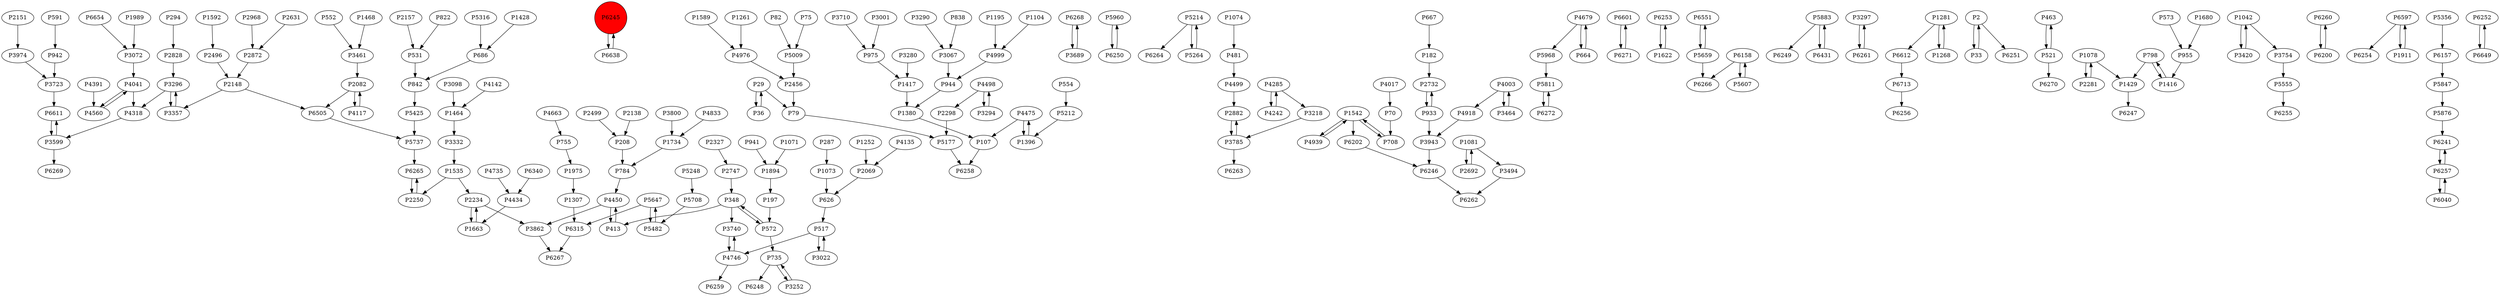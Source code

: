 digraph {
	P2151 -> P3974
	P348 -> P572
	P6245 -> P6638
	P3710 -> P975
	P6268 -> P3689
	P1428 -> P686
	P208 -> P784
	P517 -> P4746
	P1592 -> P2496
	P5960 -> P6250
	P5214 -> P6264
	P552 -> P3461
	P1074 -> P481
	P1589 -> P4976
	P4735 -> P4434
	P2631 -> P2872
	P5482 -> P5647
	P3294 -> P4498
	P667 -> P182
	P942 -> P3723
	P822 -> P531
	P1464 -> P3332
	P3072 -> P4041
	P5968 -> P5811
	P784 -> P4450
	P6601 -> P6271
	P6253 -> P1622
	P6551 -> P5659
	P5883 -> P6249
	P3297 -> P6261
	P1542 -> P4939
	P82 -> P5009
	P2148 -> P6505
	P1281 -> P6612
	P2082 -> P6505
	P572 -> P735
	P1975 -> P1307
	P3862 -> P6267
	P2499 -> P208
	P294 -> P2828
	P287 -> P1073
	P4663 -> P755
	P1307 -> P6315
	P2882 -> P3785
	P2157 -> P531
	P591 -> P942
	P2327 -> P2747
	P75 -> P5009
	P975 -> P1417
	P4242 -> P4285
	P1396 -> P4475
	P2 -> P33
	P6271 -> P6601
	P6713 -> P6256
	P6654 -> P3072
	P5248 -> P5708
	P5214 -> P5264
	P6158 -> P6266
	P4285 -> P4242
	P463 -> P521
	P1081 -> P3494
	P2692 -> P1081
	P1078 -> P1429
	P1380 -> P107
	P3067 -> P944
	P1042 -> P3420
	P3740 -> P4746
	P36 -> P29
	P2828 -> P3296
	P2250 -> P6265
	P5177 -> P6258
	P3357 -> P3296
	P348 -> P413
	P1195 -> P4999
	P33 -> P2
	P6260 -> P6200
	P1261 -> P4976
	P1081 -> P2692
	P5555 -> P6255
	P3599 -> P6611
	P1535 -> P2250
	P708 -> P1542
	P6202 -> P6246
	P3974 -> P3723
	P6597 -> P6254
	P1429 -> P6247
	P2732 -> P933
	P4679 -> P5968
	P4498 -> P3294
	P1281 -> P1268
	P4999 -> P944
	P3461 -> P2082
	P4017 -> P70
	P5009 -> P2456
	P3800 -> P1734
	P6241 -> P6257
	P4918 -> P3943
	P197 -> P572
	P79 -> P5177
	P4746 -> P3740
	P6252 -> P6649
	P573 -> P955
	P4976 -> P2456
	P5811 -> P6272
	P2281 -> P1078
	P4450 -> P3862
	P3420 -> P1042
	P3296 -> P4318
	P5708 -> P5482
	P521 -> P6270
	P4041 -> P4318
	P3494 -> P6262
	P3290 -> P3067
	P933 -> P3943
	P838 -> P3067
	P3098 -> P1464
	P29 -> P79
	P5607 -> P6158
	P5316 -> P686
	P6250 -> P5960
	P5883 -> P6431
	P5356 -> P6157
	P3599 -> P6269
	P481 -> P4499
	P1989 -> P3072
	P3785 -> P2882
	P6265 -> P2250
	P3022 -> P517
	P2069 -> P626
	P1417 -> P1380
	P3464 -> P4003
	P531 -> P842
	P5647 -> P6315
	P6340 -> P4434
	P3280 -> P1417
	P2148 -> P3357
	P6611 -> P3599
	P5647 -> P5482
	P3689 -> P6268
	P1680 -> P955
	P933 -> P2732
	P4041 -> P4560
	P3296 -> P3357
	P798 -> P1416
	P6315 -> P6267
	P686 -> P842
	P2 -> P6251
	P3754 -> P5555
	P626 -> P517
	P6649 -> P6252
	P1535 -> P2234
	P6261 -> P3297
	P4833 -> P1734
	P182 -> P2732
	P2872 -> P2148
	P941 -> P1894
	P6246 -> P6262
	P1073 -> P626
	P4434 -> P1663
	P1894 -> P197
	P554 -> P5212
	P6431 -> P5883
	P1542 -> P6202
	P2138 -> P208
	P5876 -> P6241
	P4003 -> P3464
	P6200 -> P6260
	P842 -> P5425
	P4498 -> P2298
	P4142 -> P1464
	P1042 -> P3754
	P6612 -> P6713
	P5264 -> P5214
	P6597 -> P1911
	P1252 -> P2069
	P348 -> P3740
	P1268 -> P1281
	P755 -> P1975
	P1071 -> P1894
	P4499 -> P2882
	P70 -> P708
	P4117 -> P2082
	P1416 -> P798
	P572 -> P348
	P4003 -> P4918
	P6157 -> P5847
	P6158 -> P5607
	P517 -> P3022
	P4391 -> P4560
	P3218 -> P3785
	P2234 -> P1663
	P6505 -> P5737
	P5659 -> P6266
	P5425 -> P5737
	P3252 -> P735
	P1104 -> P4999
	P107 -> P6258
	P6040 -> P6257
	P2496 -> P2148
	P2968 -> P2872
	P735 -> P6248
	P2082 -> P4117
	P413 -> P4450
	P1663 -> P2234
	P944 -> P1380
	P3723 -> P6611
	P1542 -> P708
	P1078 -> P2281
	P2234 -> P3862
	P2456 -> P79
	P1468 -> P3461
	P4560 -> P4041
	P6638 -> P6245
	P4679 -> P664
	P664 -> P4679
	P4285 -> P3218
	P4450 -> P413
	P4318 -> P3599
	P521 -> P463
	P6257 -> P6241
	P4135 -> P2069
	P2747 -> P348
	P2298 -> P5177
	P5659 -> P6551
	P4475 -> P107
	P3943 -> P6246
	P3785 -> P6263
	P735 -> P3252
	P6257 -> P6040
	P1622 -> P6253
	P955 -> P1416
	P1734 -> P784
	P29 -> P36
	P1911 -> P6597
	P4746 -> P6259
	P798 -> P1429
	P5847 -> P5876
	P5737 -> P6265
	P5212 -> P1396
	P4475 -> P1396
	P6272 -> P5811
	P3332 -> P1535
	P4939 -> P1542
	P3001 -> P975
	P6245 [shape=circle]
	P6245 [style=filled]
	P6245 [fillcolor=red]
}